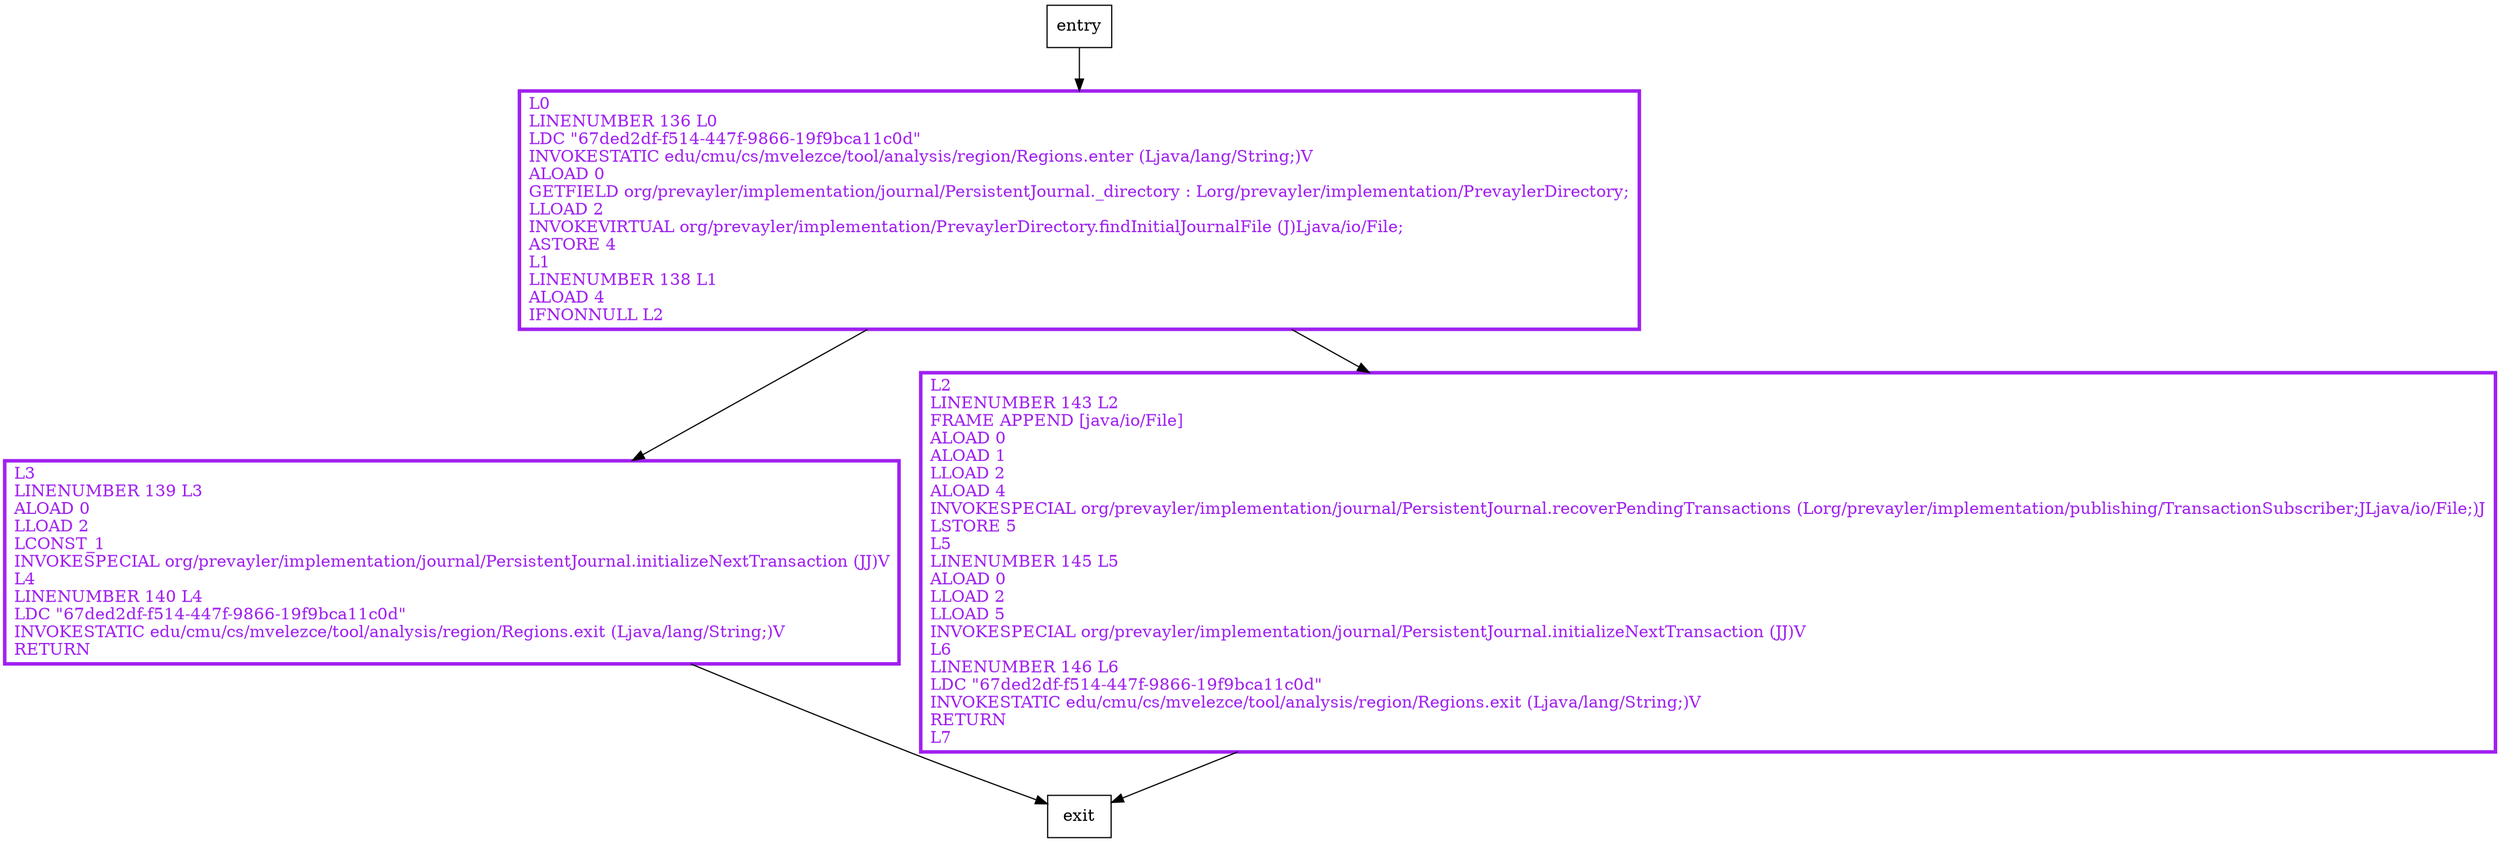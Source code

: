 digraph update {
node [shape=record];
199657303 [label="L0\lLINENUMBER 136 L0\lLDC \"67ded2df-f514-447f-9866-19f9bca11c0d\"\lINVOKESTATIC edu/cmu/cs/mvelezce/tool/analysis/region/Regions.enter (Ljava/lang/String;)V\lALOAD 0\lGETFIELD org/prevayler/implementation/journal/PersistentJournal._directory : Lorg/prevayler/implementation/PrevaylerDirectory;\lLLOAD 2\lINVOKEVIRTUAL org/prevayler/implementation/PrevaylerDirectory.findInitialJournalFile (J)Ljava/io/File;\lASTORE 4\lL1\lLINENUMBER 138 L1\lALOAD 4\lIFNONNULL L2\l"];
315805187 [label="L3\lLINENUMBER 139 L3\lALOAD 0\lLLOAD 2\lLCONST_1\lINVOKESPECIAL org/prevayler/implementation/journal/PersistentJournal.initializeNextTransaction (JJ)V\lL4\lLINENUMBER 140 L4\lLDC \"67ded2df-f514-447f-9866-19f9bca11c0d\"\lINVOKESTATIC edu/cmu/cs/mvelezce/tool/analysis/region/Regions.exit (Ljava/lang/String;)V\lRETURN\l"];
2101636817 [label="L2\lLINENUMBER 143 L2\lFRAME APPEND [java/io/File]\lALOAD 0\lALOAD 1\lLLOAD 2\lALOAD 4\lINVOKESPECIAL org/prevayler/implementation/journal/PersistentJournal.recoverPendingTransactions (Lorg/prevayler/implementation/publishing/TransactionSubscriber;JLjava/io/File;)J\lLSTORE 5\lL5\lLINENUMBER 145 L5\lALOAD 0\lLLOAD 2\lLLOAD 5\lINVOKESPECIAL org/prevayler/implementation/journal/PersistentJournal.initializeNextTransaction (JJ)V\lL6\lLINENUMBER 146 L6\lLDC \"67ded2df-f514-447f-9866-19f9bca11c0d\"\lINVOKESTATIC edu/cmu/cs/mvelezce/tool/analysis/region/Regions.exit (Ljava/lang/String;)V\lRETURN\lL7\l"];
entry;
exit;
entry -> 199657303;
199657303 -> 315805187;
199657303 -> 2101636817;
315805187 -> exit;
2101636817 -> exit;
199657303[fontcolor="purple", penwidth=3, color="purple"];
315805187[fontcolor="purple", penwidth=3, color="purple"];
2101636817[fontcolor="purple", penwidth=3, color="purple"];
}
